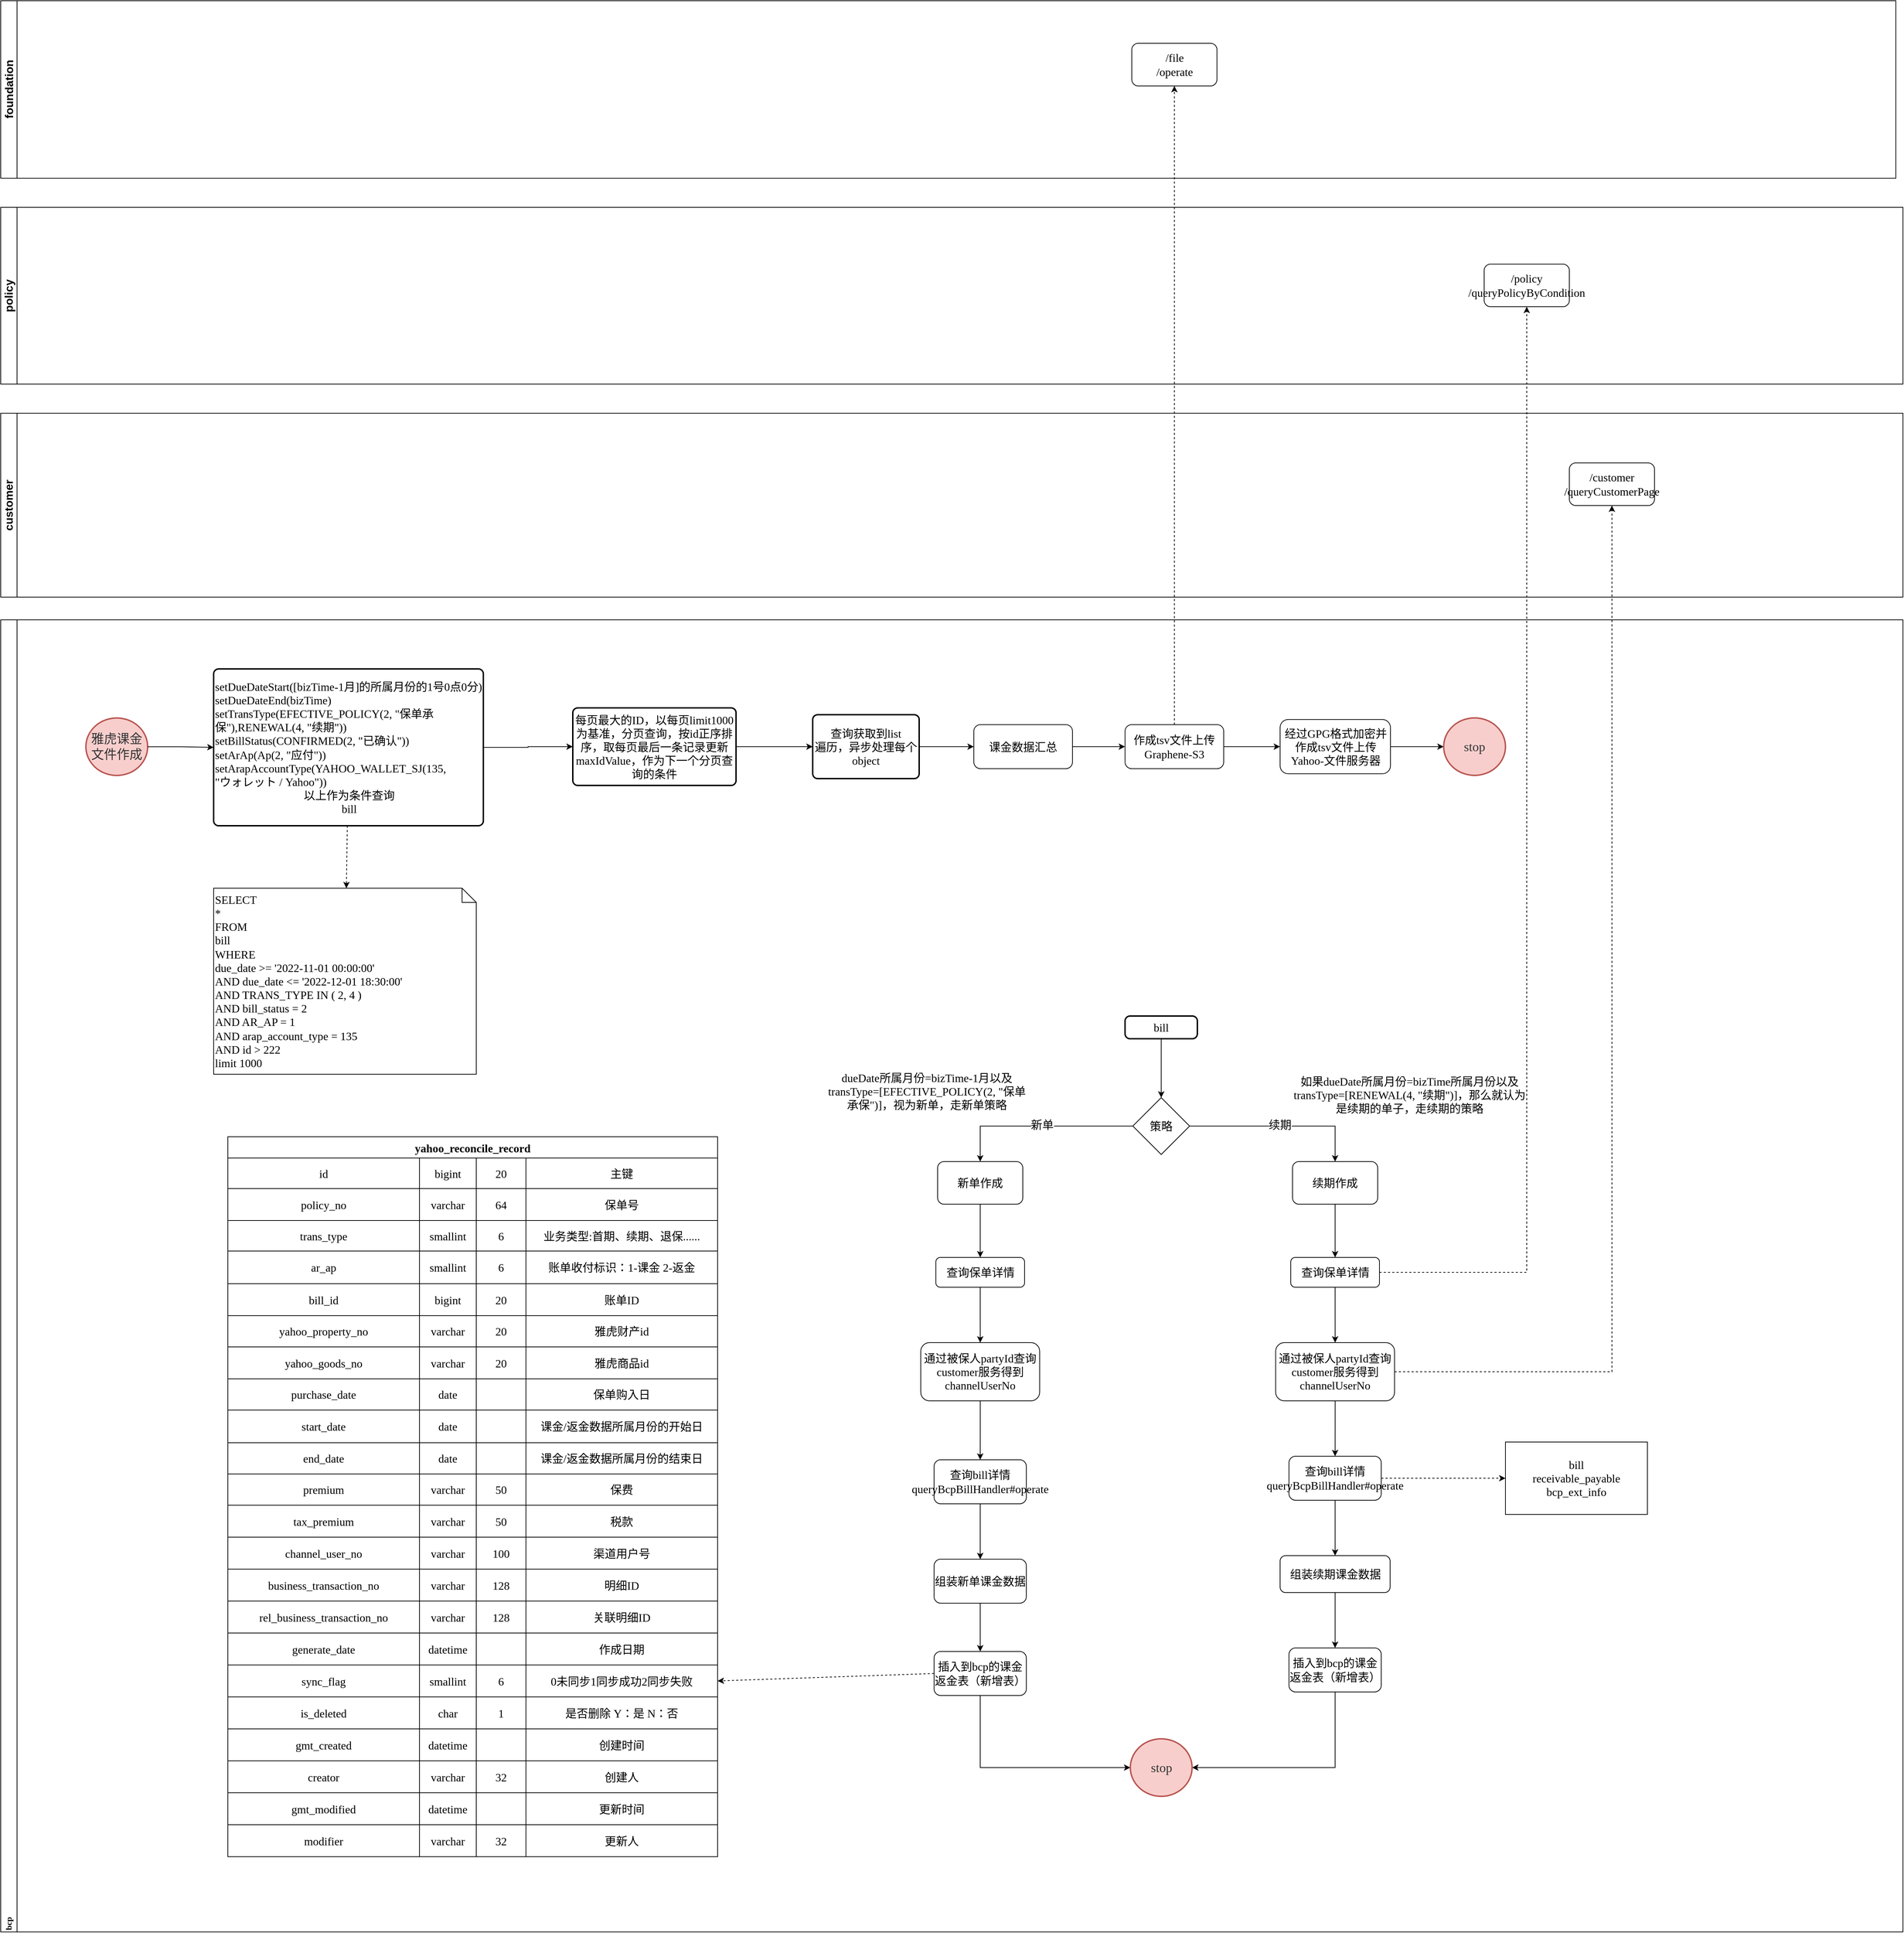 <mxfile version="20.5.3" type="embed"><diagram name="Page-1" id="c7558073-3199-34d8-9f00-42111426c3f3"><mxGraphModel dx="899" dy="1801" grid="1" gridSize="10" guides="1" tooltips="1" connect="1" arrows="1" fold="1" page="1" pageScale="1" pageWidth="826" pageHeight="1169" background="none" math="0" shadow="0"><root><mxCell id="0"/><mxCell id="1" parent="0"/><UserObject label="bcp" id="98"><mxCell style="swimlane;horizontal=0;whiteSpace=wrap;html=1;fontFamily=Lucida Console;verticalAlign=middle;align=left;" parent="1" vertex="1"><mxGeometry x="20" y="762" width="2680" height="1848" as="geometry"/></mxCell></UserObject><mxCell id="239" style="edgeStyle=orthogonalEdgeStyle;rounded=0;orthogonalLoop=1;jettySize=auto;html=1;entryX=0.5;entryY=0;entryDx=0;entryDy=0;fontSize=16;fontFamily=Lucida Console;" parent="98" source="230" target="238" edge="1"><mxGeometry relative="1" as="geometry"/></mxCell><mxCell id="240" value="&lt;font style=&quot;font-size: 16px;&quot;&gt;新单&lt;/font&gt;" style="edgeLabel;html=1;align=center;verticalAlign=middle;resizable=0;points=[];" parent="239" vertex="1" connectable="0"><mxGeometry x="-0.034" y="-2" relative="1" as="geometry"><mxPoint as="offset"/></mxGeometry></mxCell><mxCell id="242" style="edgeStyle=orthogonalEdgeStyle;rounded=0;orthogonalLoop=1;jettySize=auto;html=1;exitX=1;exitY=0.5;exitDx=0;exitDy=0;entryX=0.5;entryY=0;entryDx=0;entryDy=0;" parent="98" source="230" target="241" edge="1"><mxGeometry relative="1" as="geometry"/></mxCell><mxCell id="243" value="&lt;font face=&quot;Lucida Console&quot; style=&quot;font-size: 16px;&quot;&gt;续期&lt;/font&gt;" style="edgeLabel;html=1;align=center;verticalAlign=middle;resizable=0;points=[];" parent="242" vertex="1" connectable="0"><mxGeometry x="-0.004" y="2" relative="1" as="geometry"><mxPoint as="offset"/></mxGeometry></mxCell><mxCell id="230" value="策略" style="rhombus;whiteSpace=wrap;html=1;fontSize=16;fontFamily=Lucida Console;" parent="98" vertex="1"><mxGeometry x="1595" y="673" width="80" height="80" as="geometry"/></mxCell><mxCell id="237" style="edgeStyle=orthogonalEdgeStyle;rounded=0;orthogonalLoop=1;jettySize=auto;html=1;entryX=0.5;entryY=0;entryDx=0;entryDy=0;exitX=0.5;exitY=1;exitDx=0;exitDy=0;" parent="98" source="256" target="230" edge="1"><mxGeometry relative="1" as="geometry"><mxPoint x="1635.1" y="625" as="sourcePoint"/></mxGeometry></mxCell><mxCell id="259" value="" style="edgeStyle=orthogonalEdgeStyle;rounded=0;orthogonalLoop=1;jettySize=auto;html=1;fontSize=16;" parent="98" source="238" target="258" edge="1"><mxGeometry relative="1" as="geometry"/></mxCell><mxCell id="238" value="新单作成" style="rounded=1;whiteSpace=wrap;html=1;fontFamily=Lucida Console;fontSize=16;" parent="98" vertex="1"><mxGeometry x="1320" y="763" width="120" height="60" as="geometry"/></mxCell><mxCell id="245" style="edgeStyle=orthogonalEdgeStyle;rounded=0;orthogonalLoop=1;jettySize=auto;html=1;entryX=0.5;entryY=0;entryDx=0;entryDy=0;" parent="98" source="241" target="428" edge="1"><mxGeometry relative="1" as="geometry"><mxPoint x="1880" y="898" as="targetPoint"/></mxGeometry></mxCell><mxCell id="241" value="续期作成" style="rounded=1;whiteSpace=wrap;html=1;fontSize=16;fontFamily=Lucida Console;" parent="98" vertex="1"><mxGeometry x="1820" y="763" width="120" height="60" as="geometry"/></mxCell><mxCell id="432" value="" style="edgeStyle=none;rounded=0;orthogonalLoop=1;jettySize=auto;html=1;fontFamily=Lucida Console;fontSize=16;" parent="98" source="248" target="253" edge="1"><mxGeometry relative="1" as="geometry"/></mxCell><mxCell id="248" value="课金数据汇总" style="rounded=1;whiteSpace=wrap;html=1;fontSize=16;fontFamily=Lucida Console;" parent="98" vertex="1"><mxGeometry x="1371" y="147.58" width="139" height="62" as="geometry"/></mxCell><mxCell id="221" value="&lt;font color=&quot;#323232&quot;&gt;&lt;span style=&quot;font-size: 18px; background-color: rgba(255, 255, 255, 0.01);&quot;&gt;雅虎课金文件作成&lt;/span&gt;&lt;/font&gt;" style="strokeWidth=2;html=1;shape=mxgraph.flowchart.start_2;whiteSpace=wrap;fillColor=#f8cecc;strokeColor=#b85450;fontFamily=Lucida Console;" parent="98" vertex="1"><mxGeometry x="120" y="138.2" width="87" height="81" as="geometry"/></mxCell><mxCell id="223" style="edgeStyle=orthogonalEdgeStyle;rounded=0;orthogonalLoop=1;jettySize=auto;html=1;entryX=0;entryY=0.5;entryDx=0;entryDy=0;" parent="98" source="221" target="270" edge="1"><mxGeometry relative="1" as="geometry"><mxPoint x="303" y="142" as="targetPoint"/></mxGeometry></mxCell><mxCell id="433" value="" style="edgeStyle=none;rounded=0;orthogonalLoop=1;jettySize=auto;html=1;fontFamily=Lucida Console;fontSize=16;" parent="98" source="253" target="254" edge="1"><mxGeometry relative="1" as="geometry"/></mxCell><mxCell id="253" value="作成tsv文件上传Graphene-S3" style="rounded=1;whiteSpace=wrap;html=1;fontSize=16;fontFamily=Lucida Console;" parent="98" vertex="1"><mxGeometry x="1584.07" y="147.58" width="139" height="62" as="geometry"/></mxCell><mxCell id="438" value="" style="edgeStyle=orthogonalEdgeStyle;rounded=0;orthogonalLoop=1;jettySize=auto;html=1;fontFamily=Lucida Console;fontSize=16;" parent="98" source="254" target="437" edge="1"><mxGeometry relative="1" as="geometry"/></mxCell><mxCell id="254" value="经过GPG格式加密并作成tsv文件上传Yahoo-文件服务器" style="rounded=1;whiteSpace=wrap;html=1;fontSize=16;fontFamily=Lucida Console;" parent="98" vertex="1"><mxGeometry x="1802.5" y="140.35" width="155.5" height="76.43" as="geometry"/></mxCell><mxCell id="256" value="&lt;div class=&quot;mind-clipboard&quot; style=&quot;font-size: 16px;&quot;&gt;&lt;div style=&quot;font-size: 16px;&quot;&gt;bill&lt;/div&gt;&lt;/div&gt;" style="rounded=1;whiteSpace=wrap;html=1;absoluteArcSize=1;arcSize=14;strokeWidth=2;fontFamily=Lucida Console;fontSize=16;" parent="98" vertex="1"><mxGeometry x="1584.07" y="558" width="101.87" height="32" as="geometry"/></mxCell><mxCell id="403" value="" style="edgeStyle=orthogonalEdgeStyle;rounded=0;orthogonalLoop=1;jettySize=auto;html=1;fontFamily=Lucida Console;fontSize=13;" parent="98" source="258" target="402" edge="1"><mxGeometry relative="1" as="geometry"/></mxCell><mxCell id="258" value="查询保单详情" style="rounded=1;whiteSpace=wrap;html=1;fontFamily=Lucida Console;fontSize=16;" parent="98" vertex="1"><mxGeometry x="1317.5" y="898" width="125" height="42" as="geometry"/></mxCell><mxCell id="453" value="" style="rounded=0;orthogonalLoop=1;jettySize=auto;html=1;fontFamily=Lucida Console;fontSize=16;dashed=1;" parent="98" source="270" target="452" edge="1"><mxGeometry relative="1" as="geometry"/></mxCell><mxCell id="270" value="&lt;div class=&quot;mind-clipboard&quot; style=&quot;font-size: 16px;&quot;&gt;setDueDateStart([bizTime-1月]的所属月份的1号0点0分)&lt;br&gt;setDueDateEnd(bizTime)&lt;br&gt;setTransType(EFECTIVE_POLICY(2, &quot;保单承保&quot;),RENEWAL(4, &quot;续期&quot;))&lt;div style=&quot;font-size: 16px;&quot;&gt;setBillStatus(CONFIRMED(2, &quot;已确认&quot;))&lt;br&gt;setArAp(Ap(2, &quot;应付&quot;))&lt;br style=&quot;font-size: 16px;&quot;&gt;&lt;/div&gt;&lt;div style=&quot;font-size: 16px;&quot;&gt;setArapAccountType(YAHOO_WALLET_SJ(135,&lt;br&gt;&quot;ウォレット / Yahoo&quot;))&lt;br style=&quot;font-size: 16px;&quot;&gt;&lt;/div&gt;&lt;div style=&quot;text-align: center; font-size: 16px;&quot;&gt;以上作为条件查询&lt;/div&gt;&lt;div style=&quot;text-align: center; font-size: 16px;&quot;&gt;bill&lt;/div&gt;&lt;/div&gt;" style="rounded=1;whiteSpace=wrap;html=1;absoluteArcSize=1;arcSize=14;strokeWidth=2;fontFamily=Lucida Console;align=left;fontSize=16;" parent="98" vertex="1"><mxGeometry x="300" y="69.16" width="380" height="220.84" as="geometry"/></mxCell><mxCell id="272" value="&lt;div class=&quot;mind-clipboard&quot; style=&quot;font-size: 16px;&quot;&gt;&lt;div class=&quot;mind-clipboard&quot; style=&quot;font-size: 16px;&quot;&gt;每页最大的ID，以每页limit1000为基准，分页查询，按id正序排序，取每页最后一条记录更新maxIdValue，作为下一个分页查询的条件&lt;br style=&quot;font-size: 16px;&quot;&gt;&lt;/div&gt;&lt;/div&gt;" style="rounded=1;whiteSpace=wrap;html=1;absoluteArcSize=1;arcSize=14;strokeWidth=2;fontFamily=Lucida Console;fontSize=16;" parent="98" vertex="1"><mxGeometry x="806" y="123.95" width="230" height="109.25" as="geometry"/></mxCell><mxCell id="269" style="edgeStyle=orthogonalEdgeStyle;rounded=0;orthogonalLoop=1;jettySize=auto;html=1;entryX=0;entryY=0.5;entryDx=0;entryDy=0;" parent="98" source="270" target="272" edge="1"><mxGeometry relative="1" as="geometry"/></mxCell><mxCell id="431" value="" style="edgeStyle=none;rounded=0;orthogonalLoop=1;jettySize=auto;html=1;fontFamily=Lucida Console;fontSize=16;" parent="98" source="273" target="248" edge="1"><mxGeometry relative="1" as="geometry"/></mxCell><mxCell id="273" value="&lt;div class=&quot;mind-clipboard&quot; style=&quot;font-size: 16px;&quot;&gt;查询获取到list&lt;div style=&quot;font-size: 16px;&quot;&gt;遍历，异步处理每个object&lt;/div&gt;&lt;/div&gt;" style="rounded=1;whiteSpace=wrap;html=1;absoluteArcSize=1;arcSize=14;strokeWidth=2;fontFamily=Lucida Console;fontSize=16;" parent="98" vertex="1"><mxGeometry x="1144" y="133.57" width="150" height="90" as="geometry"/></mxCell><mxCell id="271" value="" style="edgeStyle=orthogonalEdgeStyle;rounded=0;orthogonalLoop=1;jettySize=auto;html=1;" parent="98" source="272" target="273" edge="1"><mxGeometry relative="1" as="geometry"/></mxCell><mxCell id="274" value="dueDate所属月份=bizTime-1月以及transType=[EFECTIVE_POLICY(2, &quot;保单承保&quot;)]，视为新单，走新单策略" style="text;html=1;strokeColor=none;fillColor=none;align=center;verticalAlign=middle;whiteSpace=wrap;rounded=0;fontSize=16;fontFamily=Lucida Console;" parent="98" vertex="1"><mxGeometry x="1160" y="603" width="290" height="122" as="geometry"/></mxCell><mxCell id="275" value="如果dueDate所属月份=bizTime所属月份以及transType=[RENEWAL(4, &quot;续期&quot;)]，那么就认为是续期的单子，走续期的策略" style="text;html=1;strokeColor=none;fillColor=none;align=center;verticalAlign=middle;whiteSpace=wrap;rounded=0;fontSize=16;fontFamily=Lucida Console;" parent="98" vertex="1"><mxGeometry x="1820" y="613" width="330" height="112" as="geometry"/></mxCell><mxCell id="276" value="yahoo_reconcile_record" style="shape=table;startSize=30;container=1;collapsible=0;childLayout=tableLayout;fontStyle=1;align=center;fontFamily=Lucida Console;fontSize=16;" parent="98" vertex="1"><mxGeometry x="320" y="728" width="690" height="1014" as="geometry"/></mxCell><mxCell id="277" value="" style="shape=tableRow;horizontal=0;startSize=0;swimlaneHead=0;swimlaneBody=0;top=0;left=0;bottom=0;right=0;collapsible=0;dropTarget=0;fillColor=none;points=[[0,0.5],[1,0.5]];portConstraint=eastwest;fontFamily=Lucida Console;fontSize=16;" parent="276" vertex="1"><mxGeometry y="30" width="690" height="43" as="geometry"/></mxCell><mxCell id="278" value="&lt;table width=&quot;108&quot; cellspacing=&quot;0&quot; cellpadding=&quot;0&quot; border=&quot;0&quot;&gt;&lt;tbody&gt;&lt;tr style=&quot;height:14.4pt&quot; height=&quot;19&quot;&gt;&lt;td style=&quot;height:14.4pt;width:81pt&quot; width=&quot;108&quot; height=&quot;19&quot;&gt;id&lt;/td&gt;&lt;/tr&gt;&lt;/tbody&gt;&lt;/table&gt;" style="shape=partialRectangle;html=1;whiteSpace=wrap;connectable=0;fillColor=none;top=0;left=0;bottom=0;right=0;overflow=hidden;fontFamily=Lucida Console;fontSize=16;" parent="277" vertex="1"><mxGeometry width="270" height="43" as="geometry"><mxRectangle width="270" height="43" as="alternateBounds"/></mxGeometry></mxCell><mxCell id="279" value="bigint" style="shape=partialRectangle;html=1;whiteSpace=wrap;connectable=0;fillColor=none;top=0;left=0;bottom=0;right=0;overflow=hidden;fontFamily=Lucida Console;fontSize=16;" parent="277" vertex="1"><mxGeometry x="270" width="80" height="43" as="geometry"><mxRectangle width="80" height="43" as="alternateBounds"/></mxGeometry></mxCell><mxCell id="280" value="20" style="shape=partialRectangle;html=1;whiteSpace=wrap;connectable=0;fillColor=none;top=0;left=0;bottom=0;right=0;overflow=hidden;fontFamily=Lucida Console;fontSize=16;" parent="277" vertex="1"><mxGeometry x="350" width="70" height="43" as="geometry"><mxRectangle width="70" height="43" as="alternateBounds"/></mxGeometry></mxCell><mxCell id="293" value="主键" style="shape=partialRectangle;html=1;whiteSpace=wrap;connectable=0;fillColor=none;top=0;left=0;bottom=0;right=0;overflow=hidden;fontFamily=Lucida Console;fontSize=16;" parent="277" vertex="1"><mxGeometry x="420" width="270" height="43" as="geometry"><mxRectangle width="270" height="43" as="alternateBounds"/></mxGeometry></mxCell><mxCell id="281" value="" style="shape=tableRow;horizontal=0;startSize=0;swimlaneHead=0;swimlaneBody=0;top=0;left=0;bottom=0;right=0;collapsible=0;dropTarget=0;fillColor=none;points=[[0,0.5],[1,0.5]];portConstraint=eastwest;fontFamily=Lucida Console;fontSize=16;" parent="276" vertex="1"><mxGeometry y="73" width="690" height="45" as="geometry"/></mxCell><mxCell id="282" value="policy_no" style="shape=partialRectangle;html=1;whiteSpace=wrap;connectable=0;fillColor=none;top=0;left=0;bottom=0;right=0;overflow=hidden;fontFamily=Lucida Console;fontSize=16;" parent="281" vertex="1"><mxGeometry width="270" height="45" as="geometry"><mxRectangle width="270" height="45" as="alternateBounds"/></mxGeometry></mxCell><mxCell id="283" value="varchar" style="shape=partialRectangle;html=1;whiteSpace=wrap;connectable=0;fillColor=none;top=0;left=0;bottom=0;right=0;overflow=hidden;fontFamily=Lucida Console;fontSize=16;" parent="281" vertex="1"><mxGeometry x="270" width="80" height="45" as="geometry"><mxRectangle width="80" height="45" as="alternateBounds"/></mxGeometry></mxCell><mxCell id="284" value="64" style="shape=partialRectangle;html=1;whiteSpace=wrap;connectable=0;fillColor=none;top=0;left=0;bottom=0;right=0;overflow=hidden;fontFamily=Lucida Console;fontSize=16;" parent="281" vertex="1"><mxGeometry x="350" width="70" height="45" as="geometry"><mxRectangle width="70" height="45" as="alternateBounds"/></mxGeometry></mxCell><mxCell id="294" value="保单号" style="shape=partialRectangle;html=1;whiteSpace=wrap;connectable=0;fillColor=none;top=0;left=0;bottom=0;right=0;overflow=hidden;fontFamily=Lucida Console;fontSize=16;" parent="281" vertex="1"><mxGeometry x="420" width="270" height="45" as="geometry"><mxRectangle width="270" height="45" as="alternateBounds"/></mxGeometry></mxCell><mxCell id="285" value="" style="shape=tableRow;horizontal=0;startSize=0;swimlaneHead=0;swimlaneBody=0;top=0;left=0;bottom=0;right=0;collapsible=0;dropTarget=0;fillColor=none;points=[[0,0.5],[1,0.5]];portConstraint=eastwest;fontFamily=Lucida Console;fontSize=16;" parent="276" vertex="1"><mxGeometry y="118" width="690" height="43" as="geometry"/></mxCell><mxCell id="286" value="&lt;table width=&quot;108&quot; cellspacing=&quot;0&quot; cellpadding=&quot;0&quot; border=&quot;0&quot;&gt;&lt;tbody&gt;&lt;tr style=&quot;height:14.4pt&quot; height=&quot;19&quot;&gt;  &lt;td style=&quot;height:14.4pt;width:81pt&quot; width=&quot;108&quot; height=&quot;19&quot;&gt;trans_type&lt;/td&gt;&lt;/tr&gt;&lt;/tbody&gt;&lt;/table&gt;" style="shape=partialRectangle;html=1;whiteSpace=wrap;connectable=0;fillColor=none;top=0;left=0;bottom=0;right=0;overflow=hidden;fontFamily=Lucida Console;fontSize=16;" parent="285" vertex="1"><mxGeometry width="270" height="43" as="geometry"><mxRectangle width="270" height="43" as="alternateBounds"/></mxGeometry></mxCell><mxCell id="287" value="smallint" style="shape=partialRectangle;html=1;whiteSpace=wrap;connectable=0;fillColor=none;top=0;left=0;bottom=0;right=0;overflow=hidden;fontFamily=Lucida Console;fontSize=16;" parent="285" vertex="1"><mxGeometry x="270" width="80" height="43" as="geometry"><mxRectangle width="80" height="43" as="alternateBounds"/></mxGeometry></mxCell><mxCell id="288" value="6" style="shape=partialRectangle;html=1;whiteSpace=wrap;connectable=0;fillColor=none;top=0;left=0;bottom=0;right=0;overflow=hidden;fontFamily=Lucida Console;fontSize=16;" parent="285" vertex="1"><mxGeometry x="350" width="70" height="43" as="geometry"><mxRectangle width="70" height="43" as="alternateBounds"/></mxGeometry></mxCell><mxCell id="295" value="业务类型:首期、续期、退保......" style="shape=partialRectangle;html=1;whiteSpace=wrap;connectable=0;fillColor=none;top=0;left=0;bottom=0;right=0;overflow=hidden;fontFamily=Lucida Console;fontSize=16;" parent="285" vertex="1"><mxGeometry x="420" width="270" height="43" as="geometry"><mxRectangle width="270" height="43" as="alternateBounds"/></mxGeometry></mxCell><mxCell id="296" style="shape=tableRow;horizontal=0;startSize=0;swimlaneHead=0;swimlaneBody=0;top=0;left=0;bottom=0;right=0;collapsible=0;dropTarget=0;fillColor=none;points=[[0,0.5],[1,0.5]];portConstraint=eastwest;fontFamily=Lucida Console;fontSize=16;" parent="276" vertex="1"><mxGeometry y="161" width="690" height="46" as="geometry"/></mxCell><mxCell id="297" value="ar_ap" style="shape=partialRectangle;html=1;whiteSpace=wrap;connectable=0;fillColor=none;top=0;left=0;bottom=0;right=0;overflow=hidden;fontFamily=Lucida Console;fontSize=16;" parent="296" vertex="1"><mxGeometry width="270" height="46" as="geometry"><mxRectangle width="270" height="46" as="alternateBounds"/></mxGeometry></mxCell><mxCell id="298" value="smallint" style="shape=partialRectangle;html=1;whiteSpace=wrap;connectable=0;fillColor=none;top=0;left=0;bottom=0;right=0;overflow=hidden;fontFamily=Lucida Console;fontSize=16;" parent="296" vertex="1"><mxGeometry x="270" width="80" height="46" as="geometry"><mxRectangle width="80" height="46" as="alternateBounds"/></mxGeometry></mxCell><mxCell id="299" value="6" style="shape=partialRectangle;html=1;whiteSpace=wrap;connectable=0;fillColor=none;top=0;left=0;bottom=0;right=0;overflow=hidden;fontFamily=Lucida Console;fontSize=16;" parent="296" vertex="1"><mxGeometry x="350" width="70" height="46" as="geometry"><mxRectangle width="70" height="46" as="alternateBounds"/></mxGeometry></mxCell><mxCell id="300" value="账单收付标识：1-课金 2-返金" style="shape=partialRectangle;html=1;whiteSpace=wrap;connectable=0;fillColor=none;top=0;left=0;bottom=0;right=0;overflow=hidden;fontFamily=Lucida Console;fontSize=16;" parent="296" vertex="1"><mxGeometry x="420" width="270" height="46" as="geometry"><mxRectangle width="270" height="46" as="alternateBounds"/></mxGeometry></mxCell><mxCell id="301" style="shape=tableRow;horizontal=0;startSize=0;swimlaneHead=0;swimlaneBody=0;top=0;left=0;bottom=0;right=0;collapsible=0;dropTarget=0;fillColor=none;points=[[0,0.5],[1,0.5]];portConstraint=eastwest;fontFamily=Lucida Console;fontSize=16;" parent="276" vertex="1"><mxGeometry y="207" width="690" height="45" as="geometry"/></mxCell><mxCell id="302" value="bill_id" style="shape=partialRectangle;html=1;whiteSpace=wrap;connectable=0;fillColor=none;top=0;left=0;bottom=0;right=0;overflow=hidden;fontFamily=Lucida Console;fontSize=16;" parent="301" vertex="1"><mxGeometry width="270" height="45" as="geometry"><mxRectangle width="270" height="45" as="alternateBounds"/></mxGeometry></mxCell><mxCell id="303" value="bigint" style="shape=partialRectangle;html=1;whiteSpace=wrap;connectable=0;fillColor=none;top=0;left=0;bottom=0;right=0;overflow=hidden;fontFamily=Lucida Console;fontSize=16;" parent="301" vertex="1"><mxGeometry x="270" width="80" height="45" as="geometry"><mxRectangle width="80" height="45" as="alternateBounds"/></mxGeometry></mxCell><mxCell id="304" value="20" style="shape=partialRectangle;html=1;whiteSpace=wrap;connectable=0;fillColor=none;top=0;left=0;bottom=0;right=0;overflow=hidden;fontFamily=Lucida Console;fontSize=16;" parent="301" vertex="1"><mxGeometry x="350" width="70" height="45" as="geometry"><mxRectangle width="70" height="45" as="alternateBounds"/></mxGeometry></mxCell><mxCell id="305" value="账单ID" style="shape=partialRectangle;html=1;whiteSpace=wrap;connectable=0;fillColor=none;top=0;left=0;bottom=0;right=0;overflow=hidden;fontFamily=Lucida Console;fontSize=16;" parent="301" vertex="1"><mxGeometry x="420" width="270" height="45" as="geometry"><mxRectangle width="270" height="45" as="alternateBounds"/></mxGeometry></mxCell><mxCell id="306" style="shape=tableRow;horizontal=0;startSize=0;swimlaneHead=0;swimlaneBody=0;top=0;left=0;bottom=0;right=0;collapsible=0;dropTarget=0;fillColor=none;points=[[0,0.5],[1,0.5]];portConstraint=eastwest;fontFamily=Lucida Console;fontSize=16;" parent="276" vertex="1"><mxGeometry y="252" width="690" height="44" as="geometry"/></mxCell><mxCell id="307" value="yahoo_property_no" style="shape=partialRectangle;html=1;whiteSpace=wrap;connectable=0;fillColor=none;top=0;left=0;bottom=0;right=0;overflow=hidden;fontFamily=Lucida Console;fontSize=16;" parent="306" vertex="1"><mxGeometry width="270" height="44" as="geometry"><mxRectangle width="270" height="44" as="alternateBounds"/></mxGeometry></mxCell><mxCell id="308" value="varchar" style="shape=partialRectangle;html=1;whiteSpace=wrap;connectable=0;fillColor=none;top=0;left=0;bottom=0;right=0;overflow=hidden;fontFamily=Lucida Console;fontSize=16;" parent="306" vertex="1"><mxGeometry x="270" width="80" height="44" as="geometry"><mxRectangle width="80" height="44" as="alternateBounds"/></mxGeometry></mxCell><mxCell id="309" value="20" style="shape=partialRectangle;html=1;whiteSpace=wrap;connectable=0;fillColor=none;top=0;left=0;bottom=0;right=0;overflow=hidden;fontFamily=Lucida Console;fontSize=16;" parent="306" vertex="1"><mxGeometry x="350" width="70" height="44" as="geometry"><mxRectangle width="70" height="44" as="alternateBounds"/></mxGeometry></mxCell><mxCell id="310" value="雅虎财产id" style="shape=partialRectangle;html=1;whiteSpace=wrap;connectable=0;fillColor=none;top=0;left=0;bottom=0;right=0;overflow=hidden;fontFamily=Lucida Console;fontSize=16;" parent="306" vertex="1"><mxGeometry x="420" width="270" height="44" as="geometry"><mxRectangle width="270" height="44" as="alternateBounds"/></mxGeometry></mxCell><mxCell id="311" style="shape=tableRow;horizontal=0;startSize=0;swimlaneHead=0;swimlaneBody=0;top=0;left=0;bottom=0;right=0;collapsible=0;dropTarget=0;fillColor=none;points=[[0,0.5],[1,0.5]];portConstraint=eastwest;fontFamily=Lucida Console;fontSize=16;" parent="276" vertex="1"><mxGeometry y="296" width="690" height="45" as="geometry"/></mxCell><mxCell id="312" value="yahoo_goods_no" style="shape=partialRectangle;html=1;whiteSpace=wrap;connectable=0;fillColor=none;top=0;left=0;bottom=0;right=0;overflow=hidden;fontFamily=Lucida Console;fontSize=16;" parent="311" vertex="1"><mxGeometry width="270" height="45" as="geometry"><mxRectangle width="270" height="45" as="alternateBounds"/></mxGeometry></mxCell><mxCell id="313" value="varchar" style="shape=partialRectangle;html=1;whiteSpace=wrap;connectable=0;fillColor=none;top=0;left=0;bottom=0;right=0;overflow=hidden;fontFamily=Lucida Console;fontSize=16;" parent="311" vertex="1"><mxGeometry x="270" width="80" height="45" as="geometry"><mxRectangle width="80" height="45" as="alternateBounds"/></mxGeometry></mxCell><mxCell id="314" value="20" style="shape=partialRectangle;html=1;whiteSpace=wrap;connectable=0;fillColor=none;top=0;left=0;bottom=0;right=0;overflow=hidden;fontFamily=Lucida Console;fontSize=16;" parent="311" vertex="1"><mxGeometry x="350" width="70" height="45" as="geometry"><mxRectangle width="70" height="45" as="alternateBounds"/></mxGeometry></mxCell><mxCell id="315" value="雅虎商品id" style="shape=partialRectangle;html=1;whiteSpace=wrap;connectable=0;fillColor=none;top=0;left=0;bottom=0;right=0;overflow=hidden;fontFamily=Lucida Console;fontSize=16;" parent="311" vertex="1"><mxGeometry x="420" width="270" height="45" as="geometry"><mxRectangle width="270" height="45" as="alternateBounds"/></mxGeometry></mxCell><mxCell id="316" style="shape=tableRow;horizontal=0;startSize=0;swimlaneHead=0;swimlaneBody=0;top=0;left=0;bottom=0;right=0;collapsible=0;dropTarget=0;fillColor=none;points=[[0,0.5],[1,0.5]];portConstraint=eastwest;fontFamily=Lucida Console;fontSize=16;" parent="276" vertex="1"><mxGeometry y="341" width="690" height="44" as="geometry"/></mxCell><mxCell id="317" value="purchase_date" style="shape=partialRectangle;html=1;whiteSpace=wrap;connectable=0;fillColor=none;top=0;left=0;bottom=0;right=0;overflow=hidden;fontFamily=Lucida Console;fontSize=16;" parent="316" vertex="1"><mxGeometry width="270" height="44" as="geometry"><mxRectangle width="270" height="44" as="alternateBounds"/></mxGeometry></mxCell><mxCell id="318" value="date" style="shape=partialRectangle;html=1;whiteSpace=wrap;connectable=0;fillColor=none;top=0;left=0;bottom=0;right=0;overflow=hidden;fontFamily=Lucida Console;fontSize=16;" parent="316" vertex="1"><mxGeometry x="270" width="80" height="44" as="geometry"><mxRectangle width="80" height="44" as="alternateBounds"/></mxGeometry></mxCell><mxCell id="319" style="shape=partialRectangle;html=1;whiteSpace=wrap;connectable=0;fillColor=none;top=0;left=0;bottom=0;right=0;overflow=hidden;fontFamily=Lucida Console;fontSize=16;" parent="316" vertex="1"><mxGeometry x="350" width="70" height="44" as="geometry"><mxRectangle width="70" height="44" as="alternateBounds"/></mxGeometry></mxCell><mxCell id="320" value="保单购入日" style="shape=partialRectangle;html=1;whiteSpace=wrap;connectable=0;fillColor=none;top=0;left=0;bottom=0;right=0;overflow=hidden;fontFamily=Lucida Console;fontSize=16;" parent="316" vertex="1"><mxGeometry x="420" width="270" height="44" as="geometry"><mxRectangle width="270" height="44" as="alternateBounds"/></mxGeometry></mxCell><mxCell id="321" style="shape=tableRow;horizontal=0;startSize=0;swimlaneHead=0;swimlaneBody=0;top=0;left=0;bottom=0;right=0;collapsible=0;dropTarget=0;fillColor=none;points=[[0,0.5],[1,0.5]];portConstraint=eastwest;fontFamily=Lucida Console;fontSize=16;" parent="276" vertex="1"><mxGeometry y="385" width="690" height="46" as="geometry"/></mxCell><mxCell id="322" value="start_date" style="shape=partialRectangle;html=1;whiteSpace=wrap;connectable=0;fillColor=none;top=0;left=0;bottom=0;right=0;overflow=hidden;fontFamily=Lucida Console;fontSize=16;" parent="321" vertex="1"><mxGeometry width="270" height="46" as="geometry"><mxRectangle width="270" height="46" as="alternateBounds"/></mxGeometry></mxCell><mxCell id="323" value="date" style="shape=partialRectangle;html=1;whiteSpace=wrap;connectable=0;fillColor=none;top=0;left=0;bottom=0;right=0;overflow=hidden;fontFamily=Lucida Console;fontSize=16;" parent="321" vertex="1"><mxGeometry x="270" width="80" height="46" as="geometry"><mxRectangle width="80" height="46" as="alternateBounds"/></mxGeometry></mxCell><mxCell id="324" style="shape=partialRectangle;html=1;whiteSpace=wrap;connectable=0;fillColor=none;top=0;left=0;bottom=0;right=0;overflow=hidden;fontFamily=Lucida Console;fontSize=16;" parent="321" vertex="1"><mxGeometry x="350" width="70" height="46" as="geometry"><mxRectangle width="70" height="46" as="alternateBounds"/></mxGeometry></mxCell><mxCell id="325" value="课金/返金数据所属月份的开始日" style="shape=partialRectangle;html=1;whiteSpace=wrap;connectable=0;fillColor=none;top=0;left=0;bottom=0;right=0;overflow=hidden;fontFamily=Lucida Console;fontSize=16;" parent="321" vertex="1"><mxGeometry x="420" width="270" height="46" as="geometry"><mxRectangle width="270" height="46" as="alternateBounds"/></mxGeometry></mxCell><mxCell id="326" style="shape=tableRow;horizontal=0;startSize=0;swimlaneHead=0;swimlaneBody=0;top=0;left=0;bottom=0;right=0;collapsible=0;dropTarget=0;fillColor=none;points=[[0,0.5],[1,0.5]];portConstraint=eastwest;fontFamily=Lucida Console;fontSize=16;" parent="276" vertex="1"><mxGeometry y="431" width="690" height="44" as="geometry"/></mxCell><mxCell id="327" value="end_date" style="shape=partialRectangle;html=1;whiteSpace=wrap;connectable=0;fillColor=none;top=0;left=0;bottom=0;right=0;overflow=hidden;fontFamily=Lucida Console;fontSize=16;" parent="326" vertex="1"><mxGeometry width="270" height="44" as="geometry"><mxRectangle width="270" height="44" as="alternateBounds"/></mxGeometry></mxCell><mxCell id="328" value="date" style="shape=partialRectangle;html=1;whiteSpace=wrap;connectable=0;fillColor=none;top=0;left=0;bottom=0;right=0;overflow=hidden;fontFamily=Lucida Console;fontSize=16;" parent="326" vertex="1"><mxGeometry x="270" width="80" height="44" as="geometry"><mxRectangle width="80" height="44" as="alternateBounds"/></mxGeometry></mxCell><mxCell id="329" style="shape=partialRectangle;html=1;whiteSpace=wrap;connectable=0;fillColor=none;top=0;left=0;bottom=0;right=0;overflow=hidden;fontFamily=Lucida Console;fontSize=16;" parent="326" vertex="1"><mxGeometry x="350" width="70" height="44" as="geometry"><mxRectangle width="70" height="44" as="alternateBounds"/></mxGeometry></mxCell><mxCell id="330" value="课金/返金数据所属月份的结束日" style="shape=partialRectangle;html=1;whiteSpace=wrap;connectable=0;fillColor=none;top=0;left=0;bottom=0;right=0;overflow=hidden;fontFamily=Lucida Console;fontSize=16;" parent="326" vertex="1"><mxGeometry x="420" width="270" height="44" as="geometry"><mxRectangle width="270" height="44" as="alternateBounds"/></mxGeometry></mxCell><mxCell id="331" style="shape=tableRow;horizontal=0;startSize=0;swimlaneHead=0;swimlaneBody=0;top=0;left=0;bottom=0;right=0;collapsible=0;dropTarget=0;fillColor=none;points=[[0,0.5],[1,0.5]];portConstraint=eastwest;fontFamily=Lucida Console;fontSize=16;" parent="276" vertex="1"><mxGeometry y="475" width="690" height="44" as="geometry"/></mxCell><mxCell id="332" value="premium" style="shape=partialRectangle;html=1;whiteSpace=wrap;connectable=0;fillColor=none;top=0;left=0;bottom=0;right=0;overflow=hidden;fontFamily=Lucida Console;fontSize=16;" parent="331" vertex="1"><mxGeometry width="270" height="44" as="geometry"><mxRectangle width="270" height="44" as="alternateBounds"/></mxGeometry></mxCell><mxCell id="333" value="varchar" style="shape=partialRectangle;html=1;whiteSpace=wrap;connectable=0;fillColor=none;top=0;left=0;bottom=0;right=0;overflow=hidden;fontFamily=Lucida Console;fontSize=16;" parent="331" vertex="1"><mxGeometry x="270" width="80" height="44" as="geometry"><mxRectangle width="80" height="44" as="alternateBounds"/></mxGeometry></mxCell><mxCell id="334" value="50" style="shape=partialRectangle;html=1;whiteSpace=wrap;connectable=0;fillColor=none;top=0;left=0;bottom=0;right=0;overflow=hidden;fontFamily=Lucida Console;fontSize=16;" parent="331" vertex="1"><mxGeometry x="350" width="70" height="44" as="geometry"><mxRectangle width="70" height="44" as="alternateBounds"/></mxGeometry></mxCell><mxCell id="335" value="保费" style="shape=partialRectangle;html=1;whiteSpace=wrap;connectable=0;fillColor=none;top=0;left=0;bottom=0;right=0;overflow=hidden;fontFamily=Lucida Console;fontSize=16;" parent="331" vertex="1"><mxGeometry x="420" width="270" height="44" as="geometry"><mxRectangle width="270" height="44" as="alternateBounds"/></mxGeometry></mxCell><mxCell id="336" style="shape=tableRow;horizontal=0;startSize=0;swimlaneHead=0;swimlaneBody=0;top=0;left=0;bottom=0;right=0;collapsible=0;dropTarget=0;fillColor=none;points=[[0,0.5],[1,0.5]];portConstraint=eastwest;fontFamily=Lucida Console;fontSize=16;" parent="276" vertex="1"><mxGeometry y="519" width="690" height="45" as="geometry"/></mxCell><mxCell id="337" value="tax_premium" style="shape=partialRectangle;html=1;whiteSpace=wrap;connectable=0;fillColor=none;top=0;left=0;bottom=0;right=0;overflow=hidden;fontFamily=Lucida Console;fontSize=16;" parent="336" vertex="1"><mxGeometry width="270" height="45" as="geometry"><mxRectangle width="270" height="45" as="alternateBounds"/></mxGeometry></mxCell><mxCell id="338" value="varchar" style="shape=partialRectangle;html=1;whiteSpace=wrap;connectable=0;fillColor=none;top=0;left=0;bottom=0;right=0;overflow=hidden;fontFamily=Lucida Console;fontSize=16;" parent="336" vertex="1"><mxGeometry x="270" width="80" height="45" as="geometry"><mxRectangle width="80" height="45" as="alternateBounds"/></mxGeometry></mxCell><mxCell id="339" value="50" style="shape=partialRectangle;html=1;whiteSpace=wrap;connectable=0;fillColor=none;top=0;left=0;bottom=0;right=0;overflow=hidden;fontFamily=Lucida Console;fontSize=16;" parent="336" vertex="1"><mxGeometry x="350" width="70" height="45" as="geometry"><mxRectangle width="70" height="45" as="alternateBounds"/></mxGeometry></mxCell><mxCell id="340" value="税款" style="shape=partialRectangle;html=1;whiteSpace=wrap;connectable=0;fillColor=none;top=0;left=0;bottom=0;right=0;overflow=hidden;fontFamily=Lucida Console;fontSize=16;" parent="336" vertex="1"><mxGeometry x="420" width="270" height="45" as="geometry"><mxRectangle width="270" height="45" as="alternateBounds"/></mxGeometry></mxCell><mxCell id="341" style="shape=tableRow;horizontal=0;startSize=0;swimlaneHead=0;swimlaneBody=0;top=0;left=0;bottom=0;right=0;collapsible=0;dropTarget=0;fillColor=none;points=[[0,0.5],[1,0.5]];portConstraint=eastwest;fontFamily=Lucida Console;fontSize=16;" parent="276" vertex="1"><mxGeometry y="564" width="690" height="45" as="geometry"/></mxCell><mxCell id="342" value="channel_user_no" style="shape=partialRectangle;html=1;whiteSpace=wrap;connectable=0;fillColor=none;top=0;left=0;bottom=0;right=0;overflow=hidden;fontFamily=Lucida Console;fontSize=16;" parent="341" vertex="1"><mxGeometry width="270" height="45" as="geometry"><mxRectangle width="270" height="45" as="alternateBounds"/></mxGeometry></mxCell><mxCell id="343" value="varchar" style="shape=partialRectangle;html=1;whiteSpace=wrap;connectable=0;fillColor=none;top=0;left=0;bottom=0;right=0;overflow=hidden;fontFamily=Lucida Console;fontSize=16;" parent="341" vertex="1"><mxGeometry x="270" width="80" height="45" as="geometry"><mxRectangle width="80" height="45" as="alternateBounds"/></mxGeometry></mxCell><mxCell id="344" value="100" style="shape=partialRectangle;html=1;whiteSpace=wrap;connectable=0;fillColor=none;top=0;left=0;bottom=0;right=0;overflow=hidden;fontFamily=Lucida Console;fontSize=16;" parent="341" vertex="1"><mxGeometry x="350" width="70" height="45" as="geometry"><mxRectangle width="70" height="45" as="alternateBounds"/></mxGeometry></mxCell><mxCell id="345" value="渠道用户号" style="shape=partialRectangle;html=1;whiteSpace=wrap;connectable=0;fillColor=none;top=0;left=0;bottom=0;right=0;overflow=hidden;fontFamily=Lucida Console;fontSize=16;" parent="341" vertex="1"><mxGeometry x="420" width="270" height="45" as="geometry"><mxRectangle width="270" height="45" as="alternateBounds"/></mxGeometry></mxCell><mxCell id="396" style="shape=tableRow;horizontal=0;startSize=0;swimlaneHead=0;swimlaneBody=0;top=0;left=0;bottom=0;right=0;collapsible=0;dropTarget=0;fillColor=none;points=[[0,0.5],[1,0.5]];portConstraint=eastwest;fontFamily=Lucida Console;fontSize=16;" parent="276" vertex="1"><mxGeometry y="609" width="690" height="45" as="geometry"/></mxCell><mxCell id="397" value="business_transaction_no" style="shape=partialRectangle;html=1;whiteSpace=wrap;connectable=0;fillColor=none;top=0;left=0;bottom=0;right=0;overflow=hidden;fontFamily=Lucida Console;fontSize=16;" parent="396" vertex="1"><mxGeometry width="270" height="45" as="geometry"><mxRectangle width="270" height="45" as="alternateBounds"/></mxGeometry></mxCell><mxCell id="398" value="varchar" style="shape=partialRectangle;html=1;whiteSpace=wrap;connectable=0;fillColor=none;top=0;left=0;bottom=0;right=0;overflow=hidden;fontFamily=Lucida Console;fontSize=16;" parent="396" vertex="1"><mxGeometry x="270" width="80" height="45" as="geometry"><mxRectangle width="80" height="45" as="alternateBounds"/></mxGeometry></mxCell><mxCell id="399" value="128" style="shape=partialRectangle;html=1;whiteSpace=wrap;connectable=0;fillColor=none;top=0;left=0;bottom=0;right=0;overflow=hidden;fontFamily=Lucida Console;fontSize=16;" parent="396" vertex="1"><mxGeometry x="350" width="70" height="45" as="geometry"><mxRectangle width="70" height="45" as="alternateBounds"/></mxGeometry></mxCell><mxCell id="400" value="明细ID" style="shape=partialRectangle;html=1;whiteSpace=wrap;connectable=0;fillColor=none;top=0;left=0;bottom=0;right=0;overflow=hidden;fontFamily=Lucida Console;fontSize=16;" parent="396" vertex="1"><mxGeometry x="420" width="270" height="45" as="geometry"><mxRectangle width="270" height="45" as="alternateBounds"/></mxGeometry></mxCell><mxCell id="391" style="shape=tableRow;horizontal=0;startSize=0;swimlaneHead=0;swimlaneBody=0;top=0;left=0;bottom=0;right=0;collapsible=0;dropTarget=0;fillColor=none;points=[[0,0.5],[1,0.5]];portConstraint=eastwest;fontFamily=Lucida Console;fontSize=16;" parent="276" vertex="1"><mxGeometry y="654" width="690" height="45" as="geometry"/></mxCell><mxCell id="392" value="rel_business_transaction_no" style="shape=partialRectangle;html=1;whiteSpace=wrap;connectable=0;fillColor=none;top=0;left=0;bottom=0;right=0;overflow=hidden;fontFamily=Lucida Console;fontSize=16;" parent="391" vertex="1"><mxGeometry width="270" height="45" as="geometry"><mxRectangle width="270" height="45" as="alternateBounds"/></mxGeometry></mxCell><mxCell id="393" value="varchar" style="shape=partialRectangle;html=1;whiteSpace=wrap;connectable=0;fillColor=none;top=0;left=0;bottom=0;right=0;overflow=hidden;fontFamily=Lucida Console;fontSize=16;" parent="391" vertex="1"><mxGeometry x="270" width="80" height="45" as="geometry"><mxRectangle width="80" height="45" as="alternateBounds"/></mxGeometry></mxCell><mxCell id="394" value="128" style="shape=partialRectangle;html=1;whiteSpace=wrap;connectable=0;fillColor=none;top=0;left=0;bottom=0;right=0;overflow=hidden;fontFamily=Lucida Console;fontSize=16;" parent="391" vertex="1"><mxGeometry x="350" width="70" height="45" as="geometry"><mxRectangle width="70" height="45" as="alternateBounds"/></mxGeometry></mxCell><mxCell id="395" value="关联明细ID" style="shape=partialRectangle;html=1;whiteSpace=wrap;connectable=0;fillColor=none;top=0;left=0;bottom=0;right=0;overflow=hidden;fontFamily=Lucida Console;fontSize=16;" parent="391" vertex="1"><mxGeometry x="420" width="270" height="45" as="geometry"><mxRectangle width="270" height="45" as="alternateBounds"/></mxGeometry></mxCell><mxCell id="447" style="shape=tableRow;horizontal=0;startSize=0;swimlaneHead=0;swimlaneBody=0;top=0;left=0;bottom=0;right=0;collapsible=0;dropTarget=0;fillColor=none;points=[[0,0.5],[1,0.5]];portConstraint=eastwest;fontFamily=Lucida Console;fontSize=16;" parent="276" vertex="1"><mxGeometry y="699" width="690" height="45" as="geometry"/></mxCell><mxCell id="448" value="generate_date" style="shape=partialRectangle;html=1;whiteSpace=wrap;connectable=0;fillColor=none;top=0;left=0;bottom=0;right=0;overflow=hidden;fontFamily=Lucida Console;fontSize=16;" parent="447" vertex="1"><mxGeometry width="270" height="45" as="geometry"><mxRectangle width="270" height="45" as="alternateBounds"/></mxGeometry></mxCell><mxCell id="449" value="datetime" style="shape=partialRectangle;html=1;whiteSpace=wrap;connectable=0;fillColor=none;top=0;left=0;bottom=0;right=0;overflow=hidden;fontFamily=Lucida Console;fontSize=16;" parent="447" vertex="1"><mxGeometry x="270" width="80" height="45" as="geometry"><mxRectangle width="80" height="45" as="alternateBounds"/></mxGeometry></mxCell><mxCell id="450" style="shape=partialRectangle;html=1;whiteSpace=wrap;connectable=0;fillColor=none;top=0;left=0;bottom=0;right=0;overflow=hidden;fontFamily=Lucida Console;fontSize=16;" parent="447" vertex="1"><mxGeometry x="350" width="70" height="45" as="geometry"><mxRectangle width="70" height="45" as="alternateBounds"/></mxGeometry></mxCell><mxCell id="451" value="作成日期" style="shape=partialRectangle;html=1;whiteSpace=wrap;connectable=0;fillColor=none;top=0;left=0;bottom=0;right=0;overflow=hidden;fontFamily=Lucida Console;fontSize=16;" parent="447" vertex="1"><mxGeometry x="420" width="270" height="45" as="geometry"><mxRectangle width="270" height="45" as="alternateBounds"/></mxGeometry></mxCell><mxCell id="386" style="shape=tableRow;horizontal=0;startSize=0;swimlaneHead=0;swimlaneBody=0;top=0;left=0;bottom=0;right=0;collapsible=0;dropTarget=0;fillColor=none;points=[[0,0.5],[1,0.5]];portConstraint=eastwest;fontFamily=Lucida Console;fontSize=16;" parent="276" vertex="1"><mxGeometry y="744" width="690" height="45" as="geometry"/></mxCell><mxCell id="387" value="sync_flag" style="shape=partialRectangle;html=1;whiteSpace=wrap;connectable=0;fillColor=none;top=0;left=0;bottom=0;right=0;overflow=hidden;fontFamily=Lucida Console;fontSize=16;" parent="386" vertex="1"><mxGeometry width="270" height="45" as="geometry"><mxRectangle width="270" height="45" as="alternateBounds"/></mxGeometry></mxCell><mxCell id="388" value="smallint" style="shape=partialRectangle;html=1;whiteSpace=wrap;connectable=0;fillColor=none;top=0;left=0;bottom=0;right=0;overflow=hidden;fontFamily=Lucida Console;fontSize=16;" parent="386" vertex="1"><mxGeometry x="270" width="80" height="45" as="geometry"><mxRectangle width="80" height="45" as="alternateBounds"/></mxGeometry></mxCell><mxCell id="389" value="6" style="shape=partialRectangle;html=1;whiteSpace=wrap;connectable=0;fillColor=none;top=0;left=0;bottom=0;right=0;overflow=hidden;fontFamily=Lucida Console;fontSize=16;" parent="386" vertex="1"><mxGeometry x="350" width="70" height="45" as="geometry"><mxRectangle width="70" height="45" as="alternateBounds"/></mxGeometry></mxCell><mxCell id="390" value="0未同步1同步成功2同步失败" style="shape=partialRectangle;html=1;whiteSpace=wrap;connectable=0;fillColor=none;top=0;left=0;bottom=0;right=0;overflow=hidden;fontFamily=Lucida Console;fontSize=16;" parent="386" vertex="1"><mxGeometry x="420" width="270" height="45" as="geometry"><mxRectangle width="270" height="45" as="alternateBounds"/></mxGeometry></mxCell><mxCell id="381" style="shape=tableRow;horizontal=0;startSize=0;swimlaneHead=0;swimlaneBody=0;top=0;left=0;bottom=0;right=0;collapsible=0;dropTarget=0;fillColor=none;points=[[0,0.5],[1,0.5]];portConstraint=eastwest;fontFamily=Lucida Console;fontSize=16;" parent="276" vertex="1"><mxGeometry y="789" width="690" height="45" as="geometry"/></mxCell><mxCell id="382" value="is_deleted" style="shape=partialRectangle;html=1;whiteSpace=wrap;connectable=0;fillColor=none;top=0;left=0;bottom=0;right=0;overflow=hidden;fontFamily=Lucida Console;fontSize=16;" parent="381" vertex="1"><mxGeometry width="270" height="45" as="geometry"><mxRectangle width="270" height="45" as="alternateBounds"/></mxGeometry></mxCell><mxCell id="383" value="char" style="shape=partialRectangle;html=1;whiteSpace=wrap;connectable=0;fillColor=none;top=0;left=0;bottom=0;right=0;overflow=hidden;fontFamily=Lucida Console;fontSize=16;" parent="381" vertex="1"><mxGeometry x="270" width="80" height="45" as="geometry"><mxRectangle width="80" height="45" as="alternateBounds"/></mxGeometry></mxCell><mxCell id="384" value="1" style="shape=partialRectangle;html=1;whiteSpace=wrap;connectable=0;fillColor=none;top=0;left=0;bottom=0;right=0;overflow=hidden;fontFamily=Lucida Console;fontSize=16;" parent="381" vertex="1"><mxGeometry x="350" width="70" height="45" as="geometry"><mxRectangle width="70" height="45" as="alternateBounds"/></mxGeometry></mxCell><mxCell id="385" value="是否删除 Y：是 N：否" style="shape=partialRectangle;html=1;whiteSpace=wrap;connectable=0;fillColor=none;top=0;left=0;bottom=0;right=0;overflow=hidden;fontFamily=Lucida Console;fontSize=16;" parent="381" vertex="1"><mxGeometry x="420" width="270" height="45" as="geometry"><mxRectangle width="270" height="45" as="alternateBounds"/></mxGeometry></mxCell><mxCell id="376" style="shape=tableRow;horizontal=0;startSize=0;swimlaneHead=0;swimlaneBody=0;top=0;left=0;bottom=0;right=0;collapsible=0;dropTarget=0;fillColor=none;points=[[0,0.5],[1,0.5]];portConstraint=eastwest;fontFamily=Lucida Console;fontSize=16;" parent="276" vertex="1"><mxGeometry y="834" width="690" height="45" as="geometry"/></mxCell><mxCell id="377" value="gmt_created" style="shape=partialRectangle;html=1;whiteSpace=wrap;connectable=0;fillColor=none;top=0;left=0;bottom=0;right=0;overflow=hidden;fontFamily=Lucida Console;fontSize=16;" parent="376" vertex="1"><mxGeometry width="270" height="45" as="geometry"><mxRectangle width="270" height="45" as="alternateBounds"/></mxGeometry></mxCell><mxCell id="378" value="datetime" style="shape=partialRectangle;html=1;whiteSpace=wrap;connectable=0;fillColor=none;top=0;left=0;bottom=0;right=0;overflow=hidden;fontFamily=Lucida Console;fontSize=16;" parent="376" vertex="1"><mxGeometry x="270" width="80" height="45" as="geometry"><mxRectangle width="80" height="45" as="alternateBounds"/></mxGeometry></mxCell><mxCell id="379" style="shape=partialRectangle;html=1;whiteSpace=wrap;connectable=0;fillColor=none;top=0;left=0;bottom=0;right=0;overflow=hidden;fontFamily=Lucida Console;fontSize=16;" parent="376" vertex="1"><mxGeometry x="350" width="70" height="45" as="geometry"><mxRectangle width="70" height="45" as="alternateBounds"/></mxGeometry></mxCell><mxCell id="380" value="创建时间" style="shape=partialRectangle;html=1;whiteSpace=wrap;connectable=0;fillColor=none;top=0;left=0;bottom=0;right=0;overflow=hidden;fontFamily=Lucida Console;fontSize=16;" parent="376" vertex="1"><mxGeometry x="420" width="270" height="45" as="geometry"><mxRectangle width="270" height="45" as="alternateBounds"/></mxGeometry></mxCell><mxCell id="371" style="shape=tableRow;horizontal=0;startSize=0;swimlaneHead=0;swimlaneBody=0;top=0;left=0;bottom=0;right=0;collapsible=0;dropTarget=0;fillColor=none;points=[[0,0.5],[1,0.5]];portConstraint=eastwest;fontFamily=Lucida Console;fontSize=16;" parent="276" vertex="1"><mxGeometry y="879" width="690" height="45" as="geometry"/></mxCell><mxCell id="372" value="creator" style="shape=partialRectangle;html=1;whiteSpace=wrap;connectable=0;fillColor=none;top=0;left=0;bottom=0;right=0;overflow=hidden;fontFamily=Lucida Console;fontSize=16;" parent="371" vertex="1"><mxGeometry width="270" height="45" as="geometry"><mxRectangle width="270" height="45" as="alternateBounds"/></mxGeometry></mxCell><mxCell id="373" value="varchar" style="shape=partialRectangle;html=1;whiteSpace=wrap;connectable=0;fillColor=none;top=0;left=0;bottom=0;right=0;overflow=hidden;fontFamily=Lucida Console;fontSize=16;" parent="371" vertex="1"><mxGeometry x="270" width="80" height="45" as="geometry"><mxRectangle width="80" height="45" as="alternateBounds"/></mxGeometry></mxCell><mxCell id="374" value="32" style="shape=partialRectangle;html=1;whiteSpace=wrap;connectable=0;fillColor=none;top=0;left=0;bottom=0;right=0;overflow=hidden;fontFamily=Lucida Console;fontSize=16;" parent="371" vertex="1"><mxGeometry x="350" width="70" height="45" as="geometry"><mxRectangle width="70" height="45" as="alternateBounds"/></mxGeometry></mxCell><mxCell id="375" value="创建人" style="shape=partialRectangle;html=1;whiteSpace=wrap;connectable=0;fillColor=none;top=0;left=0;bottom=0;right=0;overflow=hidden;fontFamily=Lucida Console;fontSize=16;" parent="371" vertex="1"><mxGeometry x="420" width="270" height="45" as="geometry"><mxRectangle width="270" height="45" as="alternateBounds"/></mxGeometry></mxCell><mxCell id="366" style="shape=tableRow;horizontal=0;startSize=0;swimlaneHead=0;swimlaneBody=0;top=0;left=0;bottom=0;right=0;collapsible=0;dropTarget=0;fillColor=none;points=[[0,0.5],[1,0.5]];portConstraint=eastwest;fontFamily=Lucida Console;fontSize=16;" parent="276" vertex="1"><mxGeometry y="924" width="690" height="45" as="geometry"/></mxCell><mxCell id="367" value="gmt_modified" style="shape=partialRectangle;html=1;whiteSpace=wrap;connectable=0;fillColor=none;top=0;left=0;bottom=0;right=0;overflow=hidden;fontFamily=Lucida Console;fontSize=16;" parent="366" vertex="1"><mxGeometry width="270" height="45" as="geometry"><mxRectangle width="270" height="45" as="alternateBounds"/></mxGeometry></mxCell><mxCell id="368" value="datetime" style="shape=partialRectangle;html=1;whiteSpace=wrap;connectable=0;fillColor=none;top=0;left=0;bottom=0;right=0;overflow=hidden;fontFamily=Lucida Console;fontSize=16;" parent="366" vertex="1"><mxGeometry x="270" width="80" height="45" as="geometry"><mxRectangle width="80" height="45" as="alternateBounds"/></mxGeometry></mxCell><mxCell id="369" style="shape=partialRectangle;html=1;whiteSpace=wrap;connectable=0;fillColor=none;top=0;left=0;bottom=0;right=0;overflow=hidden;fontFamily=Lucida Console;fontSize=16;" parent="366" vertex="1"><mxGeometry x="350" width="70" height="45" as="geometry"><mxRectangle width="70" height="45" as="alternateBounds"/></mxGeometry></mxCell><mxCell id="370" value="更新时间" style="shape=partialRectangle;html=1;whiteSpace=wrap;connectable=0;fillColor=none;top=0;left=0;bottom=0;right=0;overflow=hidden;fontFamily=Lucida Console;fontSize=16;" parent="366" vertex="1"><mxGeometry x="420" width="270" height="45" as="geometry"><mxRectangle width="270" height="45" as="alternateBounds"/></mxGeometry></mxCell><mxCell id="361" style="shape=tableRow;horizontal=0;startSize=0;swimlaneHead=0;swimlaneBody=0;top=0;left=0;bottom=0;right=0;collapsible=0;dropTarget=0;fillColor=none;points=[[0,0.5],[1,0.5]];portConstraint=eastwest;fontFamily=Lucida Console;fontSize=16;" parent="276" vertex="1"><mxGeometry y="969" width="690" height="45" as="geometry"/></mxCell><mxCell id="362" value="modifier" style="shape=partialRectangle;html=1;whiteSpace=wrap;connectable=0;fillColor=none;top=0;left=0;bottom=0;right=0;overflow=hidden;fontFamily=Lucida Console;fontSize=16;" parent="361" vertex="1"><mxGeometry width="270" height="45" as="geometry"><mxRectangle width="270" height="45" as="alternateBounds"/></mxGeometry></mxCell><mxCell id="363" value="varchar" style="shape=partialRectangle;html=1;whiteSpace=wrap;connectable=0;fillColor=none;top=0;left=0;bottom=0;right=0;overflow=hidden;fontFamily=Lucida Console;fontSize=16;" parent="361" vertex="1"><mxGeometry x="270" width="80" height="45" as="geometry"><mxRectangle width="80" height="45" as="alternateBounds"/></mxGeometry></mxCell><mxCell id="364" value="32" style="shape=partialRectangle;html=1;whiteSpace=wrap;connectable=0;fillColor=none;top=0;left=0;bottom=0;right=0;overflow=hidden;fontFamily=Lucida Console;fontSize=16;" parent="361" vertex="1"><mxGeometry x="350" width="70" height="45" as="geometry"><mxRectangle width="70" height="45" as="alternateBounds"/></mxGeometry></mxCell><mxCell id="365" value="更新人" style="shape=partialRectangle;html=1;whiteSpace=wrap;connectable=0;fillColor=none;top=0;left=0;bottom=0;right=0;overflow=hidden;fontFamily=Lucida Console;fontSize=16;" parent="361" vertex="1"><mxGeometry x="420" width="270" height="45" as="geometry"><mxRectangle width="270" height="45" as="alternateBounds"/></mxGeometry></mxCell><mxCell id="423" value="" style="edgeStyle=orthogonalEdgeStyle;rounded=0;orthogonalLoop=1;jettySize=auto;html=1;fontFamily=Lucida Console;fontSize=16;" parent="98" source="402" target="419" edge="1"><mxGeometry relative="1" as="geometry"/></mxCell><mxCell id="402" value="通过被保人partyId查询customer服务得到channelUserNo" style="rounded=1;whiteSpace=wrap;html=1;fontFamily=Lucida Console;fontSize=16;" parent="98" vertex="1"><mxGeometry x="1296.25" y="1018" width="167.5" height="82" as="geometry"/></mxCell><mxCell id="409" value="" style="edgeStyle=orthogonalEdgeStyle;rounded=0;orthogonalLoop=1;jettySize=auto;html=1;fontFamily=Lucida Console;fontSize=16;" parent="98" source="407" target="408" edge="1"><mxGeometry relative="1" as="geometry"/></mxCell><mxCell id="407" value="通过被保人partyId查询customer服务得到channelUserNo" style="rounded=1;whiteSpace=wrap;html=1;fontFamily=Lucida Console;fontSize=16;" parent="98" vertex="1"><mxGeometry x="1796.25" y="1018" width="167.5" height="82" as="geometry"/></mxCell><mxCell id="405" value="" style="edgeStyle=orthogonalEdgeStyle;rounded=0;orthogonalLoop=1;jettySize=auto;html=1;fontFamily=Lucida Console;fontSize=13;exitX=0.5;exitY=1;exitDx=0;exitDy=0;" parent="98" source="428" target="407" edge="1"><mxGeometry relative="1" as="geometry"><mxPoint x="1880" y="960" as="sourcePoint"/></mxGeometry></mxCell><mxCell id="411" style="edgeStyle=orthogonalEdgeStyle;rounded=0;orthogonalLoop=1;jettySize=auto;html=1;entryX=0;entryY=0.5;entryDx=0;entryDy=0;entryPerimeter=0;fontFamily=Lucida Console;fontSize=16;dashed=1;" parent="98" source="408" target="410" edge="1"><mxGeometry relative="1" as="geometry"/></mxCell><mxCell id="413" value="" style="edgeStyle=orthogonalEdgeStyle;rounded=0;orthogonalLoop=1;jettySize=auto;html=1;fontFamily=Lucida Console;fontSize=16;" parent="98" source="408" target="412" edge="1"><mxGeometry relative="1" as="geometry"/></mxCell><mxCell id="408" value="查询bill详情&lt;br&gt;queryBcpBillHandler#operate" style="rounded=1;whiteSpace=wrap;html=1;fontFamily=Lucida Console;fontSize=16;" parent="98" vertex="1"><mxGeometry x="1815" y="1178" width="130" height="62" as="geometry"/></mxCell><mxCell id="410" value="bill&lt;br&gt;receivable_payable&lt;br&gt;bcp_ext_info" style="shape=note;size=0;whiteSpace=wrap;html=1;fontFamily=Lucida Console;fontSize=16;" parent="98" vertex="1"><mxGeometry x="2120" y="1158" width="200" height="102" as="geometry"/></mxCell><mxCell id="415" value="" style="edgeStyle=orthogonalEdgeStyle;rounded=0;orthogonalLoop=1;jettySize=auto;html=1;fontFamily=Lucida Console;fontSize=16;" parent="98" source="412" target="414" edge="1"><mxGeometry relative="1" as="geometry"/></mxCell><mxCell id="412" value="组装续期课金数据" style="rounded=1;whiteSpace=wrap;html=1;fontFamily=Lucida Console;fontSize=16;" parent="98" vertex="1"><mxGeometry x="1802.5" y="1318" width="155" height="52" as="geometry"/></mxCell><mxCell id="436" style="edgeStyle=orthogonalEdgeStyle;rounded=0;orthogonalLoop=1;jettySize=auto;html=1;entryX=1;entryY=0.5;entryDx=0;entryDy=0;entryPerimeter=0;fontFamily=Lucida Console;fontSize=16;exitX=0.5;exitY=1;exitDx=0;exitDy=0;" parent="98" source="414" target="434" edge="1"><mxGeometry relative="1" as="geometry"/></mxCell><mxCell id="414" value="插入到bcp的课金返金表（新增表）" style="rounded=1;whiteSpace=wrap;html=1;fontFamily=Lucida Console;fontSize=16;" parent="98" vertex="1"><mxGeometry x="1815" y="1448" width="130" height="62" as="geometry"/></mxCell><mxCell id="419" value="查询bill详情&lt;br&gt;queryBcpBillHandler#operate" style="rounded=1;whiteSpace=wrap;html=1;fontFamily=Lucida Console;fontSize=16;" parent="98" vertex="1"><mxGeometry x="1315" y="1183" width="130" height="62" as="geometry"/></mxCell><mxCell id="421" value="组装新单课金数据" style="rounded=1;whiteSpace=wrap;html=1;fontFamily=Lucida Console;fontSize=16;" parent="98" vertex="1"><mxGeometry x="1315" y="1323" width="130" height="62" as="geometry"/></mxCell><mxCell id="418" value="" style="edgeStyle=orthogonalEdgeStyle;rounded=0;orthogonalLoop=1;jettySize=auto;html=1;fontFamily=Lucida Console;fontSize=16;" parent="98" source="419" target="421" edge="1"><mxGeometry relative="1" as="geometry"/></mxCell><mxCell id="430" style="rounded=0;orthogonalLoop=1;jettySize=auto;html=1;entryX=1;entryY=0.5;entryDx=0;entryDy=0;dashed=1;fontFamily=Lucida Console;fontSize=16;exitX=0;exitY=0.5;exitDx=0;exitDy=0;" parent="98" source="422" target="386" edge="1"><mxGeometry relative="1" as="geometry"/></mxCell><mxCell id="435" style="edgeStyle=orthogonalEdgeStyle;rounded=0;orthogonalLoop=1;jettySize=auto;html=1;entryX=0;entryY=0.5;entryDx=0;entryDy=0;entryPerimeter=0;fontFamily=Lucida Console;fontSize=16;exitX=0.5;exitY=1;exitDx=0;exitDy=0;" parent="98" source="422" target="434" edge="1"><mxGeometry relative="1" as="geometry"/></mxCell><mxCell id="422" value="插入到bcp的课金返金表（新增表）" style="rounded=1;whiteSpace=wrap;html=1;fontFamily=Lucida Console;fontSize=16;" parent="98" vertex="1"><mxGeometry x="1315" y="1453" width="130" height="62" as="geometry"/></mxCell><mxCell id="420" value="" style="edgeStyle=orthogonalEdgeStyle;rounded=0;orthogonalLoop=1;jettySize=auto;html=1;fontFamily=Lucida Console;fontSize=16;" parent="98" source="421" target="422" edge="1"><mxGeometry relative="1" as="geometry"/></mxCell><mxCell id="428" value="查询保单详情" style="rounded=1;whiteSpace=wrap;html=1;fontFamily=Lucida Console;fontSize=16;" parent="98" vertex="1"><mxGeometry x="1817.5" y="898" width="125" height="42" as="geometry"/></mxCell><mxCell id="434" value="&lt;font color=&quot;#323232&quot;&gt;&lt;span style=&quot;background-color: rgba(255, 255, 255, 0.01);&quot;&gt;&lt;span style=&quot;font-size: 18px;&quot;&gt;stop&lt;/span&gt;&lt;br&gt;&lt;/span&gt;&lt;/font&gt;" style="strokeWidth=2;html=1;shape=mxgraph.flowchart.start_2;whiteSpace=wrap;fillColor=#f8cecc;strokeColor=#b85450;fontFamily=Lucida Console;" parent="98" vertex="1"><mxGeometry x="1591.51" y="1576" width="87" height="81" as="geometry"/></mxCell><mxCell id="437" value="&lt;font color=&quot;#323232&quot;&gt;&lt;span style=&quot;background-color: rgba(255, 255, 255, 0.01);&quot;&gt;&lt;span style=&quot;font-size: 18px;&quot;&gt;stop&lt;/span&gt;&lt;br&gt;&lt;/span&gt;&lt;/font&gt;" style="strokeWidth=2;html=1;shape=mxgraph.flowchart.start_2;whiteSpace=wrap;fillColor=#f8cecc;strokeColor=#b85450;fontFamily=Lucida Console;" parent="98" vertex="1"><mxGeometry x="2033" y="138.08" width="87" height="81" as="geometry"/></mxCell><mxCell id="452" value="&lt;div&gt;SELECT&lt;/div&gt;&lt;div&gt;&lt;span style=&quot;&quot;&gt;&#9;&lt;/span&gt;*&amp;nbsp;&lt;/div&gt;&lt;div&gt;FROM&lt;/div&gt;&lt;div&gt;&lt;span style=&quot;&quot;&gt;&#9;&lt;/span&gt;bill&amp;nbsp;&lt;/div&gt;&lt;div&gt;WHERE&lt;/div&gt;&lt;div&gt;&lt;span style=&quot;&quot;&gt;&#9;&lt;/span&gt;due_date &amp;gt;= '2022-11-01 00:00:00'&amp;nbsp;&lt;/div&gt;&lt;div&gt;&lt;span style=&quot;&quot;&gt;&#9;&lt;/span&gt;AND due_date &amp;lt;= '2022-12-01 18:30:00'&amp;nbsp;&lt;/div&gt;&lt;div&gt;&lt;span style=&quot;&quot;&gt;&#9;&lt;/span&gt;AND TRANS_TYPE IN ( 2, 4 )&amp;nbsp;&lt;/div&gt;&lt;div&gt;&lt;span style=&quot;&quot;&gt;&#9;&lt;/span&gt;AND bill_status = 2&amp;nbsp;&lt;br&gt;&lt;span style=&quot;&quot;&gt;&#9;&lt;/span&gt;AND AR_AP = 1&amp;nbsp;&lt;br&gt;&lt;/div&gt;&lt;div&gt;&lt;span style=&quot;&quot;&gt;&#9;&lt;/span&gt;AND arap_account_type = 135&lt;br&gt;AND id &amp;gt; 222&lt;br&gt;limit 1000&lt;br&gt;&lt;/div&gt;" style="shape=note;size=20;whiteSpace=wrap;html=1;align=left;fontSize=16;fontFamily=Lucida Console;" parent="98" vertex="1"><mxGeometry x="300" y="378" width="370" height="262" as="geometry"/></mxCell><mxCell id="220" value="customer" style="swimlane;horizontal=0;whiteSpace=wrap;html=1;fontSize=16;" parent="1" vertex="1"><mxGeometry x="20" y="471" width="2680" height="259" as="geometry"/></mxCell><mxCell id="404" value="/customer&lt;br style=&quot;font-size: 16px;&quot;&gt;/queryCustomerPage" style="rounded=1;whiteSpace=wrap;html=1;fontFamily=Lucida Console;fontSize=16;" parent="220" vertex="1"><mxGeometry x="2210" y="70" width="120" height="60" as="geometry"/></mxCell><mxCell id="417" style="edgeStyle=orthogonalEdgeStyle;rounded=0;orthogonalLoop=1;jettySize=auto;html=1;entryX=0.5;entryY=1;entryDx=0;entryDy=0;fontFamily=Lucida Console;fontSize=16;dashed=1;" parent="1" source="407" target="404" edge="1"><mxGeometry relative="1" as="geometry"/></mxCell><mxCell id="425" value="policy" style="swimlane;horizontal=0;whiteSpace=wrap;html=1;fontSize=16;" parent="1" vertex="1"><mxGeometry x="20" y="181" width="2680" height="249" as="geometry"/></mxCell><mxCell id="426" value="/policy&lt;br&gt;/queryPolicyByCondition" style="rounded=1;whiteSpace=wrap;html=1;fontFamily=Lucida Console;fontSize=16;" parent="425" vertex="1"><mxGeometry x="2090" y="80" width="120" height="60" as="geometry"/></mxCell><mxCell id="427" style="edgeStyle=orthogonalEdgeStyle;rounded=0;orthogonalLoop=1;jettySize=auto;html=1;entryX=0.5;entryY=1;entryDx=0;entryDy=0;fontFamily=Lucida Console;fontSize=16;dashed=1;exitX=1;exitY=0.5;exitDx=0;exitDy=0;" parent="1" source="428" target="426" edge="1"><mxGeometry relative="1" as="geometry"><mxPoint x="1965" y="1691" as="sourcePoint"/></mxGeometry></mxCell><mxCell id="439" value="foundation" style="swimlane;horizontal=0;whiteSpace=wrap;html=1;fontSize=16;" parent="1" vertex="1"><mxGeometry x="20" y="-110" width="2670" height="250" as="geometry"/></mxCell><mxCell id="440" value="/file&lt;br&gt;/operate" style="rounded=1;whiteSpace=wrap;html=1;fontFamily=Lucida Console;fontSize=16;" parent="439" vertex="1"><mxGeometry x="1593.57" y="60" width="120" height="60" as="geometry"/></mxCell><mxCell id="441" style="rounded=0;orthogonalLoop=1;jettySize=auto;html=1;fontFamily=Lucida Console;fontSize=16;dashed=1;" parent="1" source="253" target="440" edge="1"><mxGeometry relative="1" as="geometry"/></mxCell></root></mxGraphModel></diagram></mxfile>